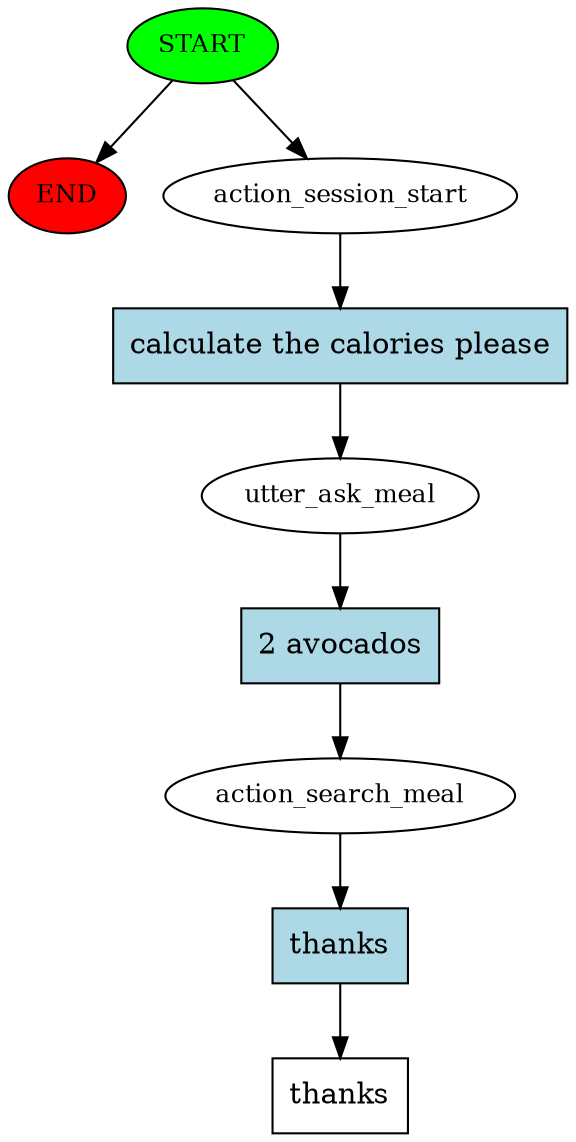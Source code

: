 digraph  {
0 [class="start active", fillcolor=green, fontsize=12, label=START, style=filled];
"-1" [class=end, fillcolor=red, fontsize=12, label=END, style=filled];
1 [class=active, fontsize=12, label=action_session_start];
2 [class=active, fontsize=12, label=utter_ask_meal];
3 [class=active, fontsize=12, label=action_search_meal];
4 [class="intent dashed active", label=thanks, shape=rect];
5 [class="intent active", fillcolor=lightblue, label="calculate the calories please", shape=rect, style=filled];
6 [class="intent active", fillcolor=lightblue, label="2 avocados", shape=rect, style=filled];
7 [class="intent active", fillcolor=lightblue, label=thanks, shape=rect, style=filled];
0 -> "-1"  [class="", key=NONE, label=""];
0 -> 1  [class=active, key=NONE, label=""];
1 -> 5  [class=active, key=0];
2 -> 6  [class=active, key=0];
3 -> 7  [class=active, key=0];
5 -> 2  [class=active, key=0];
6 -> 3  [class=active, key=0];
7 -> 4  [class=active, key=0];
}
